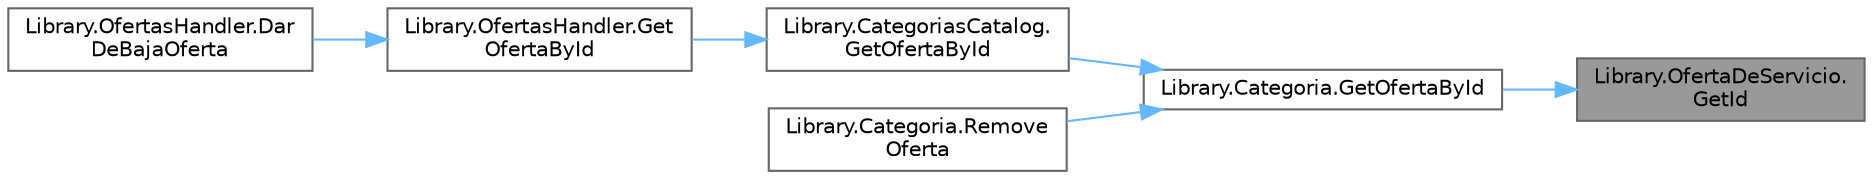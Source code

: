 digraph "Library.OfertaDeServicio.GetId"
{
 // INTERACTIVE_SVG=YES
 // LATEX_PDF_SIZE
  bgcolor="transparent";
  edge [fontname=Helvetica,fontsize=10,labelfontname=Helvetica,labelfontsize=10];
  node [fontname=Helvetica,fontsize=10,shape=box,height=0.2,width=0.4];
  rankdir="RL";
  Node1 [label="Library.OfertaDeServicio.\lGetId",height=0.2,width=0.4,color="gray40", fillcolor="grey60", style="filled", fontcolor="black",tooltip="Método para obtener id de OfertaDeServicio"];
  Node1 -> Node2 [dir="back",color="steelblue1",style="solid"];
  Node2 [label="Library.Categoria.GetOfertaById",height=0.2,width=0.4,color="grey40", fillcolor="white", style="filled",URL="$classLibrary_1_1Categoria.html#abfee7bcdbeb886b1993fdfaf14efe6d7",tooltip="Filtrar OfertaDeServicio por id"];
  Node2 -> Node3 [dir="back",color="steelblue1",style="solid"];
  Node3 [label="Library.CategoriasCatalog.\lGetOfertaById",height=0.2,width=0.4,color="grey40", fillcolor="white", style="filled",URL="$classLibrary_1_1CategoriasCatalog.html#a02d667d79dc6c941d7ab276c88259ff2",tooltip="Método para obtener OfertaDeServicio por id"];
  Node3 -> Node4 [dir="back",color="steelblue1",style="solid"];
  Node4 [label="Library.OfertasHandler.Get\lOfertaById",height=0.2,width=0.4,color="grey40", fillcolor="white", style="filled",URL="$classLibrary_1_1OfertasHandler.html#a77e846642d71cc0848a111e21fd20bbf",tooltip="Método para obtener una OfertaDeServicio por id"];
  Node4 -> Node5 [dir="back",color="steelblue1",style="solid"];
  Node5 [label="Library.OfertasHandler.Dar\lDeBajaOferta",height=0.2,width=0.4,color="grey40", fillcolor="white", style="filled",URL="$classLibrary_1_1OfertasHandler.html#a419fc6b93ef7235e39449f38494d7d1f",tooltip="Método para dar de baja una OfertaDeServicio"];
  Node2 -> Node6 [dir="back",color="steelblue1",style="solid"];
  Node6 [label="Library.Categoria.Remove\lOferta",height=0.2,width=0.4,color="grey40", fillcolor="white", style="filled",URL="$classLibrary_1_1Categoria.html#a395e51b351aeb577b6371110ceec8abd",tooltip="Método para quitar una oferta, en caso de que la misma no exista no hará nada"];
}
